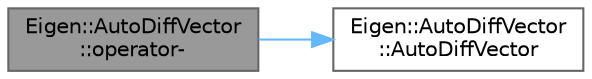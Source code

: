 digraph "Eigen::AutoDiffVector::operator-"
{
 // LATEX_PDF_SIZE
  bgcolor="transparent";
  edge [fontname=Helvetica,fontsize=10,labelfontname=Helvetica,labelfontsize=10];
  node [fontname=Helvetica,fontsize=10,shape=box,height=0.2,width=0.4];
  rankdir="LR";
  Node1 [id="Node000001",label="Eigen::AutoDiffVector\l::operator-",height=0.2,width=0.4,color="gray40", fillcolor="grey60", style="filled", fontcolor="black",tooltip=" "];
  Node1 -> Node2 [id="edge1_Node000001_Node000002",color="steelblue1",style="solid",tooltip=" "];
  Node2 [id="Node000002",label="Eigen::AutoDiffVector\l::AutoDiffVector",height=0.2,width=0.4,color="grey40", fillcolor="white", style="filled",URL="$class_eigen_1_1_auto_diff_vector.html#a622a4313fe9294a449ea7b4bc0c76bc0",tooltip=" "];
}
